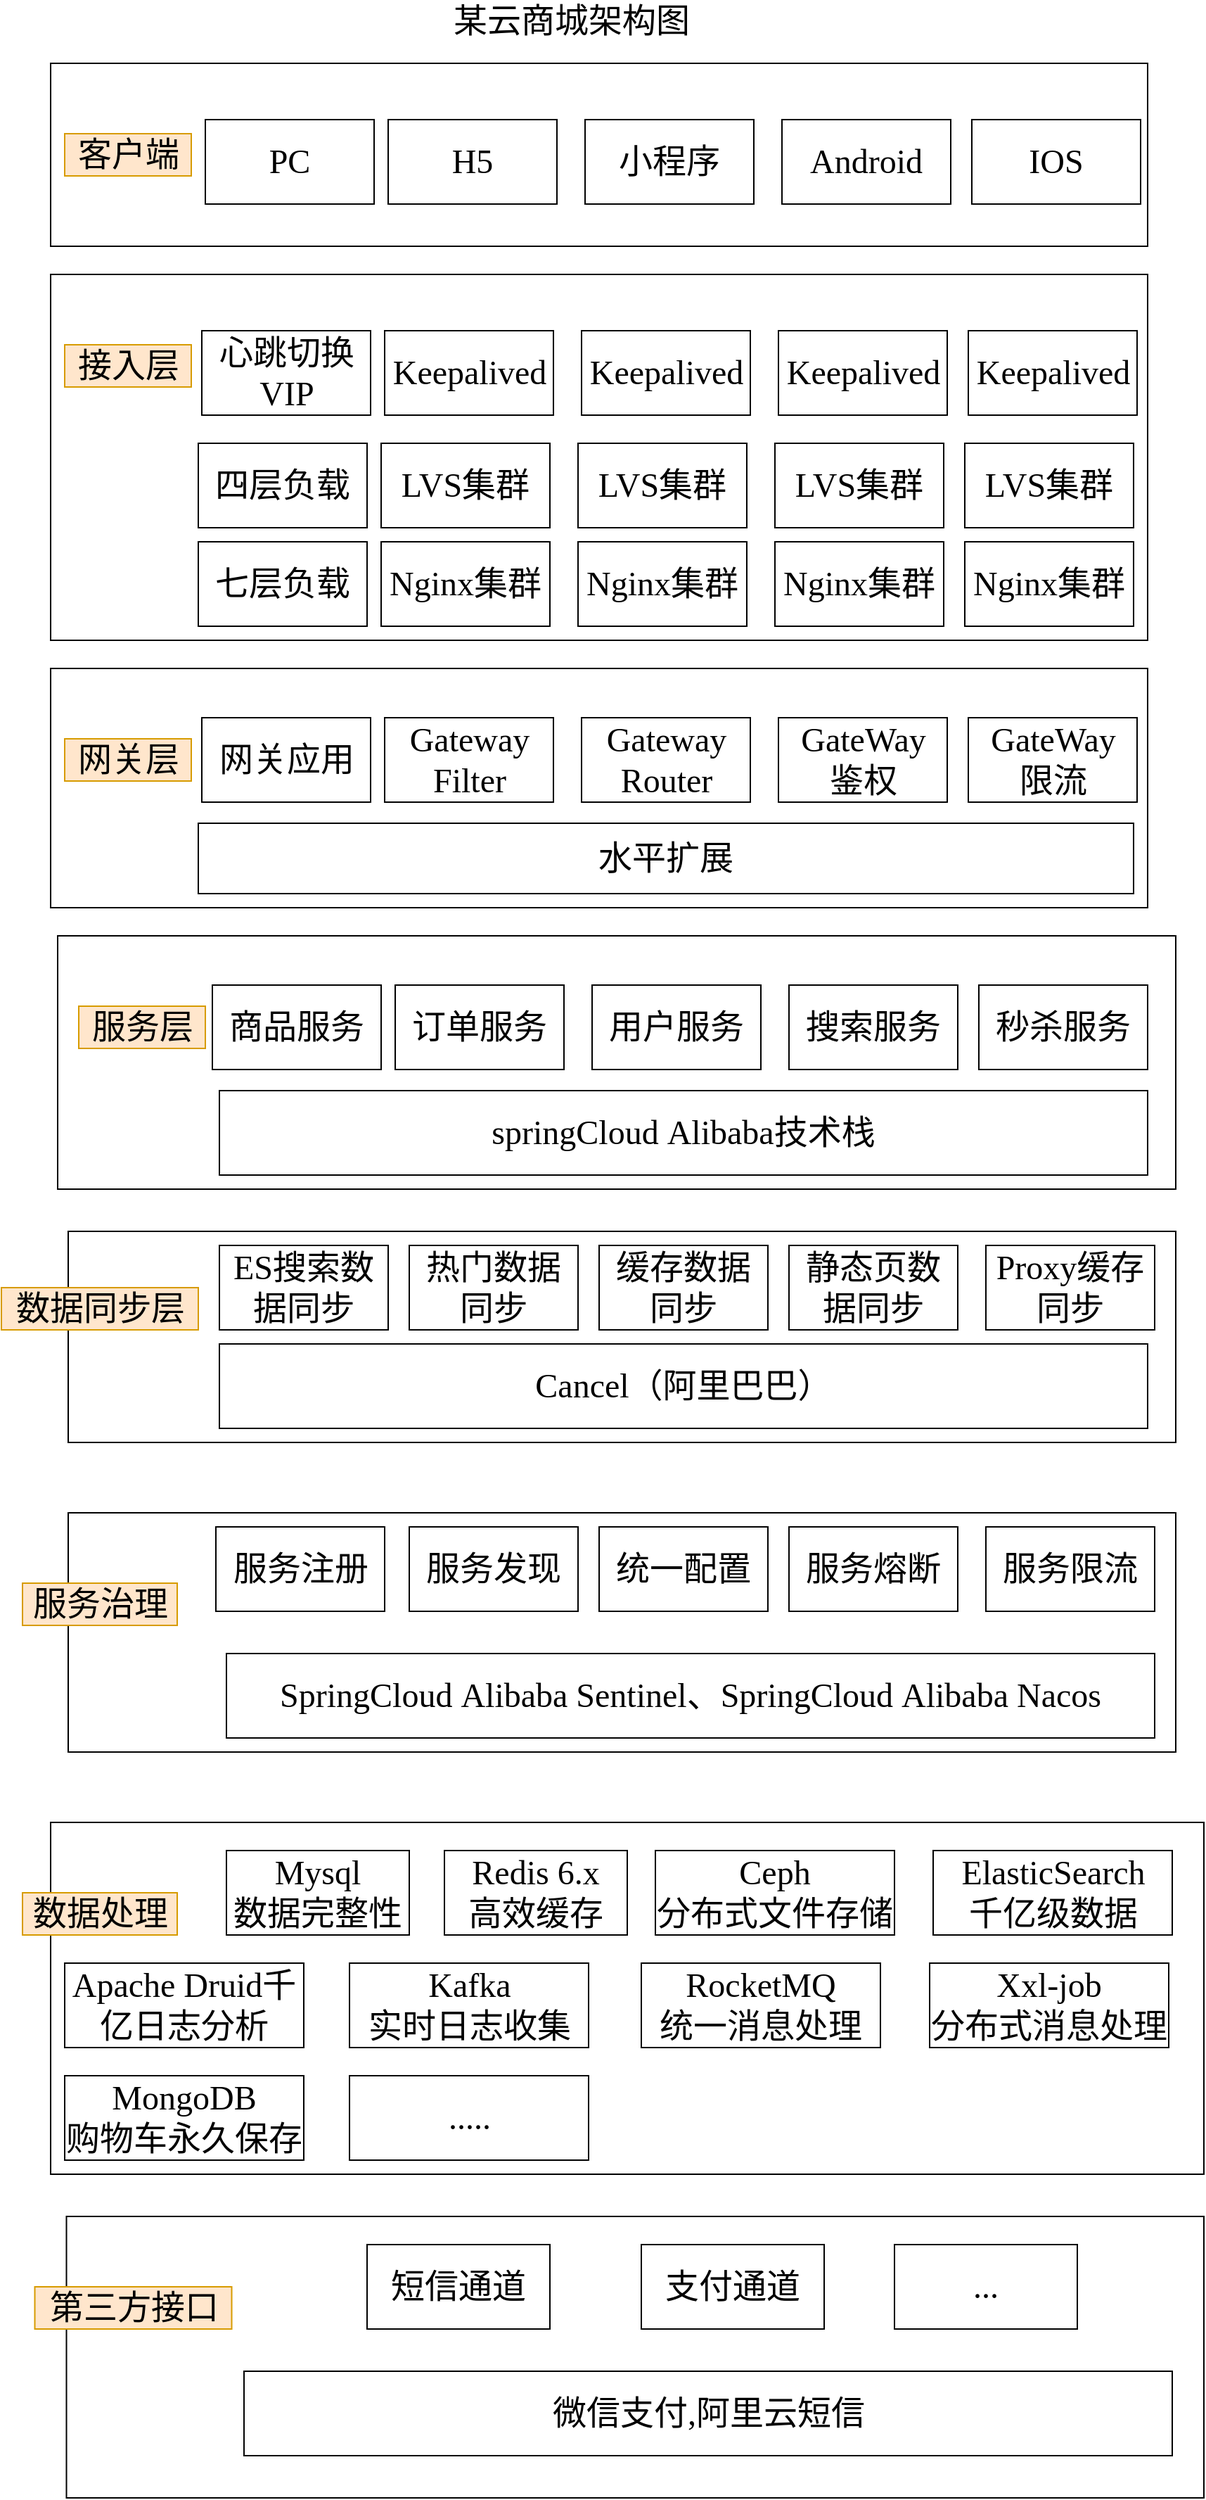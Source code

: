 <mxfile version="17.4.5" type="github">
  <diagram id="wFE0QG_FPsp0jaGvCLVb" name="Page-1">
    <mxGraphModel dx="1038" dy="551" grid="1" gridSize="10" guides="1" tooltips="1" connect="1" arrows="1" fold="1" page="1" pageScale="1" pageWidth="850" pageHeight="1100" math="0" shadow="0">
      <root>
        <mxCell id="0" />
        <mxCell id="1" parent="0" />
        <mxCell id="k9zxwndr40Z3x8ybEwwm-1" value="" style="rounded=0;whiteSpace=wrap;html=1;" vertex="1" parent="1">
          <mxGeometry x="40" y="70" width="780" height="130" as="geometry" />
        </mxCell>
        <mxCell id="k9zxwndr40Z3x8ybEwwm-3" value="" style="rounded=0;whiteSpace=wrap;html=1;" vertex="1" parent="1">
          <mxGeometry x="40" y="220" width="780" height="260" as="geometry" />
        </mxCell>
        <mxCell id="k9zxwndr40Z3x8ybEwwm-4" value="" style="rounded=0;whiteSpace=wrap;html=1;" vertex="1" parent="1">
          <mxGeometry x="40" y="500" width="780" height="170" as="geometry" />
        </mxCell>
        <mxCell id="k9zxwndr40Z3x8ybEwwm-5" value="" style="rounded=0;whiteSpace=wrap;html=1;" vertex="1" parent="1">
          <mxGeometry x="45" y="690" width="795" height="180" as="geometry" />
        </mxCell>
        <mxCell id="k9zxwndr40Z3x8ybEwwm-6" value="" style="rounded=0;whiteSpace=wrap;html=1;" vertex="1" parent="1">
          <mxGeometry x="52.5" y="900" width="787.5" height="150" as="geometry" />
        </mxCell>
        <mxCell id="k9zxwndr40Z3x8ybEwwm-7" value="&lt;font style=&quot;font-size: 24px&quot; face=&quot;Georgia&quot;&gt;某云商城架构图&lt;/font&gt;" style="text;html=1;resizable=0;autosize=1;align=center;verticalAlign=middle;points=[];fillColor=none;strokeColor=none;rounded=0;" vertex="1" parent="1">
          <mxGeometry x="320" y="30" width="180" height="20" as="geometry" />
        </mxCell>
        <mxCell id="k9zxwndr40Z3x8ybEwwm-8" value="客户端" style="text;html=1;resizable=0;autosize=1;align=center;verticalAlign=middle;points=[];fillColor=#ffe6cc;strokeColor=#d79b00;rounded=0;fontFamily=Georgia;fontSize=24;" vertex="1" parent="1">
          <mxGeometry x="50" y="120" width="90" height="30" as="geometry" />
        </mxCell>
        <mxCell id="k9zxwndr40Z3x8ybEwwm-9" value="接入层" style="text;html=1;resizable=0;autosize=1;align=center;verticalAlign=middle;points=[];fillColor=#ffe6cc;strokeColor=#d79b00;rounded=0;fontFamily=Georgia;fontSize=24;" vertex="1" parent="1">
          <mxGeometry x="50" y="270" width="90" height="30" as="geometry" />
        </mxCell>
        <mxCell id="k9zxwndr40Z3x8ybEwwm-10" value="网关层" style="text;html=1;resizable=0;autosize=1;align=center;verticalAlign=middle;points=[];fillColor=#ffe6cc;strokeColor=#d79b00;rounded=0;fontFamily=Georgia;fontSize=24;" vertex="1" parent="1">
          <mxGeometry x="50" y="550" width="90" height="30" as="geometry" />
        </mxCell>
        <mxCell id="k9zxwndr40Z3x8ybEwwm-11" value="服务层" style="text;html=1;resizable=0;autosize=1;align=center;verticalAlign=middle;points=[];fillColor=#ffe6cc;strokeColor=#d79b00;rounded=0;fontFamily=Georgia;fontSize=24;" vertex="1" parent="1">
          <mxGeometry x="60" y="740" width="90" height="30" as="geometry" />
        </mxCell>
        <mxCell id="k9zxwndr40Z3x8ybEwwm-12" value="数据同步层" style="text;html=1;resizable=0;autosize=1;align=center;verticalAlign=middle;points=[];fillColor=#ffe6cc;strokeColor=#d79b00;rounded=0;fontFamily=Georgia;fontSize=24;" vertex="1" parent="1">
          <mxGeometry x="5" y="940" width="140" height="30" as="geometry" />
        </mxCell>
        <mxCell id="k9zxwndr40Z3x8ybEwwm-13" value="" style="rounded=0;whiteSpace=wrap;html=1;" vertex="1" parent="1">
          <mxGeometry x="52.5" y="1100" width="787.5" height="170" as="geometry" />
        </mxCell>
        <mxCell id="k9zxwndr40Z3x8ybEwwm-14" value="" style="rounded=0;whiteSpace=wrap;html=1;" vertex="1" parent="1">
          <mxGeometry x="40" y="1320" width="820" height="250" as="geometry" />
        </mxCell>
        <mxCell id="k9zxwndr40Z3x8ybEwwm-15" value="服务治理" style="text;html=1;resizable=0;autosize=1;align=center;verticalAlign=middle;points=[];fillColor=#ffe6cc;strokeColor=#d79b00;rounded=0;fontFamily=Georgia;fontSize=24;" vertex="1" parent="1">
          <mxGeometry x="20" y="1150" width="110" height="30" as="geometry" />
        </mxCell>
        <mxCell id="k9zxwndr40Z3x8ybEwwm-16" value="数据处理" style="text;html=1;resizable=0;autosize=1;align=center;verticalAlign=middle;points=[];fillColor=#ffe6cc;strokeColor=#d79b00;rounded=0;fontFamily=Georgia;fontSize=24;" vertex="1" parent="1">
          <mxGeometry x="20" y="1370" width="110" height="30" as="geometry" />
        </mxCell>
        <mxCell id="k9zxwndr40Z3x8ybEwwm-17" value="" style="rounded=0;whiteSpace=wrap;html=1;" vertex="1" parent="1">
          <mxGeometry x="51.25" y="1600" width="808.75" height="200" as="geometry" />
        </mxCell>
        <mxCell id="k9zxwndr40Z3x8ybEwwm-18" value="第三方接口" style="text;html=1;resizable=0;autosize=1;align=center;verticalAlign=middle;points=[];fillColor=#ffe6cc;strokeColor=#d79b00;rounded=0;fontFamily=Georgia;fontSize=24;" vertex="1" parent="1">
          <mxGeometry x="28.75" y="1650" width="140" height="30" as="geometry" />
        </mxCell>
        <mxCell id="k9zxwndr40Z3x8ybEwwm-20" value="" style="rounded=0;whiteSpace=wrap;html=1;fontFamily=Georgia;fontSize=24;" vertex="1" parent="1">
          <mxGeometry x="150" y="110" width="120" height="60" as="geometry" />
        </mxCell>
        <mxCell id="k9zxwndr40Z3x8ybEwwm-21" value="" style="rounded=0;whiteSpace=wrap;html=1;fontFamily=Georgia;fontSize=24;" vertex="1" parent="1">
          <mxGeometry x="280" y="110" width="120" height="60" as="geometry" />
        </mxCell>
        <mxCell id="k9zxwndr40Z3x8ybEwwm-22" value="小程序" style="rounded=0;whiteSpace=wrap;html=1;fontFamily=Georgia;fontSize=24;" vertex="1" parent="1">
          <mxGeometry x="420" y="110" width="120" height="60" as="geometry" />
        </mxCell>
        <mxCell id="k9zxwndr40Z3x8ybEwwm-23" value="Android" style="rounded=0;whiteSpace=wrap;html=1;fontFamily=Georgia;fontSize=24;" vertex="1" parent="1">
          <mxGeometry x="560" y="110" width="120" height="60" as="geometry" />
        </mxCell>
        <mxCell id="k9zxwndr40Z3x8ybEwwm-24" value="IOS" style="rounded=0;whiteSpace=wrap;html=1;fontFamily=Georgia;fontSize=24;" vertex="1" parent="1">
          <mxGeometry x="695" y="110" width="120" height="60" as="geometry" />
        </mxCell>
        <mxCell id="k9zxwndr40Z3x8ybEwwm-25" value="" style="rounded=0;whiteSpace=wrap;html=1;fontFamily=Georgia;fontSize=24;" vertex="1" parent="1">
          <mxGeometry x="150" y="110" width="120" height="60" as="geometry" />
        </mxCell>
        <mxCell id="k9zxwndr40Z3x8ybEwwm-26" value="" style="rounded=0;whiteSpace=wrap;html=1;fontFamily=Georgia;fontSize=24;" vertex="1" parent="1">
          <mxGeometry x="280" y="110" width="120" height="60" as="geometry" />
        </mxCell>
        <mxCell id="k9zxwndr40Z3x8ybEwwm-27" value="PC" style="rounded=0;whiteSpace=wrap;html=1;fontFamily=Georgia;fontSize=24;" vertex="1" parent="1">
          <mxGeometry x="150" y="110" width="120" height="60" as="geometry" />
        </mxCell>
        <mxCell id="k9zxwndr40Z3x8ybEwwm-28" value="H5" style="rounded=0;whiteSpace=wrap;html=1;fontFamily=Georgia;fontSize=24;" vertex="1" parent="1">
          <mxGeometry x="280" y="110" width="120" height="60" as="geometry" />
        </mxCell>
        <mxCell id="k9zxwndr40Z3x8ybEwwm-29" value="&lt;span&gt;Keepalived&lt;/span&gt;" style="rounded=0;whiteSpace=wrap;html=1;fontFamily=Georgia;fontSize=24;" vertex="1" parent="1">
          <mxGeometry x="417.5" y="260" width="120" height="60" as="geometry" />
        </mxCell>
        <mxCell id="k9zxwndr40Z3x8ybEwwm-30" value="&lt;span&gt;Keepalived&lt;/span&gt;" style="rounded=0;whiteSpace=wrap;html=1;fontFamily=Georgia;fontSize=24;" vertex="1" parent="1">
          <mxGeometry x="557.5" y="260" width="120" height="60" as="geometry" />
        </mxCell>
        <mxCell id="k9zxwndr40Z3x8ybEwwm-31" value="&lt;span&gt;Keepalived&lt;/span&gt;" style="rounded=0;whiteSpace=wrap;html=1;fontFamily=Georgia;fontSize=24;" vertex="1" parent="1">
          <mxGeometry x="692.5" y="260" width="120" height="60" as="geometry" />
        </mxCell>
        <mxCell id="k9zxwndr40Z3x8ybEwwm-32" value="心跳切换VIP" style="rounded=0;whiteSpace=wrap;html=1;fontFamily=Georgia;fontSize=24;" vertex="1" parent="1">
          <mxGeometry x="147.5" y="260" width="120" height="60" as="geometry" />
        </mxCell>
        <mxCell id="k9zxwndr40Z3x8ybEwwm-33" value="Keepalived" style="rounded=0;whiteSpace=wrap;html=1;fontFamily=Georgia;fontSize=24;" vertex="1" parent="1">
          <mxGeometry x="277.5" y="260" width="120" height="60" as="geometry" />
        </mxCell>
        <mxCell id="k9zxwndr40Z3x8ybEwwm-34" value="&lt;span&gt;Gateway&lt;/span&gt;&lt;br&gt;Router" style="rounded=0;whiteSpace=wrap;html=1;fontFamily=Georgia;fontSize=24;" vertex="1" parent="1">
          <mxGeometry x="417.5" y="535" width="120" height="60" as="geometry" />
        </mxCell>
        <mxCell id="k9zxwndr40Z3x8ybEwwm-35" value="GateWay&lt;br&gt;鉴权" style="rounded=0;whiteSpace=wrap;html=1;fontFamily=Georgia;fontSize=24;" vertex="1" parent="1">
          <mxGeometry x="557.5" y="535" width="120" height="60" as="geometry" />
        </mxCell>
        <mxCell id="k9zxwndr40Z3x8ybEwwm-36" value="&lt;span&gt;GateWay&lt;/span&gt;&lt;br&gt;限流" style="rounded=0;whiteSpace=wrap;html=1;fontFamily=Georgia;fontSize=24;" vertex="1" parent="1">
          <mxGeometry x="692.5" y="535" width="120" height="60" as="geometry" />
        </mxCell>
        <mxCell id="k9zxwndr40Z3x8ybEwwm-37" value="网关应用" style="rounded=0;whiteSpace=wrap;html=1;fontFamily=Georgia;fontSize=24;" vertex="1" parent="1">
          <mxGeometry x="147.5" y="535" width="120" height="60" as="geometry" />
        </mxCell>
        <mxCell id="k9zxwndr40Z3x8ybEwwm-38" value="Gateway&lt;br&gt;Filter" style="rounded=0;whiteSpace=wrap;html=1;fontFamily=Georgia;fontSize=24;" vertex="1" parent="1">
          <mxGeometry x="277.5" y="535" width="120" height="60" as="geometry" />
        </mxCell>
        <mxCell id="k9zxwndr40Z3x8ybEwwm-39" value="用户服务" style="rounded=0;whiteSpace=wrap;html=1;fontFamily=Georgia;fontSize=24;" vertex="1" parent="1">
          <mxGeometry x="425" y="725" width="120" height="60" as="geometry" />
        </mxCell>
        <mxCell id="k9zxwndr40Z3x8ybEwwm-40" value="搜索服务" style="rounded=0;whiteSpace=wrap;html=1;fontFamily=Georgia;fontSize=24;" vertex="1" parent="1">
          <mxGeometry x="565" y="725" width="120" height="60" as="geometry" />
        </mxCell>
        <mxCell id="k9zxwndr40Z3x8ybEwwm-41" value="秒杀服务" style="rounded=0;whiteSpace=wrap;html=1;fontFamily=Georgia;fontSize=24;" vertex="1" parent="1">
          <mxGeometry x="700" y="725" width="120" height="60" as="geometry" />
        </mxCell>
        <mxCell id="k9zxwndr40Z3x8ybEwwm-44" value="springCloud&amp;nbsp;Alibaba技术栈" style="rounded=0;whiteSpace=wrap;html=1;fontFamily=Georgia;fontSize=24;" vertex="1" parent="1">
          <mxGeometry x="160" y="800" width="660" height="60" as="geometry" />
        </mxCell>
        <mxCell id="k9zxwndr40Z3x8ybEwwm-45" value="订单服务" style="rounded=0;whiteSpace=wrap;html=1;fontFamily=Georgia;fontSize=24;" vertex="1" parent="1">
          <mxGeometry x="285" y="725" width="120" height="60" as="geometry" />
        </mxCell>
        <mxCell id="k9zxwndr40Z3x8ybEwwm-46" value="&lt;span&gt;LVS集群&lt;/span&gt;" style="rounded=0;whiteSpace=wrap;html=1;fontFamily=Georgia;fontSize=24;" vertex="1" parent="1">
          <mxGeometry x="415" y="340" width="120" height="60" as="geometry" />
        </mxCell>
        <mxCell id="k9zxwndr40Z3x8ybEwwm-47" value="&lt;span&gt;LVS集群&lt;/span&gt;" style="rounded=0;whiteSpace=wrap;html=1;fontFamily=Georgia;fontSize=24;" vertex="1" parent="1">
          <mxGeometry x="555" y="340" width="120" height="60" as="geometry" />
        </mxCell>
        <mxCell id="k9zxwndr40Z3x8ybEwwm-48" value="&lt;span&gt;LVS集群&lt;/span&gt;" style="rounded=0;whiteSpace=wrap;html=1;fontFamily=Georgia;fontSize=24;" vertex="1" parent="1">
          <mxGeometry x="690" y="340" width="120" height="60" as="geometry" />
        </mxCell>
        <mxCell id="k9zxwndr40Z3x8ybEwwm-49" value="四层负载" style="rounded=0;whiteSpace=wrap;html=1;fontFamily=Georgia;fontSize=24;" vertex="1" parent="1">
          <mxGeometry x="145" y="340" width="120" height="60" as="geometry" />
        </mxCell>
        <mxCell id="k9zxwndr40Z3x8ybEwwm-50" value="" style="rounded=0;whiteSpace=wrap;html=1;fontFamily=Georgia;fontSize=24;" vertex="1" parent="1">
          <mxGeometry x="275" y="340" width="120" height="60" as="geometry" />
        </mxCell>
        <mxCell id="k9zxwndr40Z3x8ybEwwm-51" value="四层负载" style="rounded=0;whiteSpace=wrap;html=1;fontFamily=Georgia;fontSize=24;" vertex="1" parent="1">
          <mxGeometry x="145" y="340" width="120" height="60" as="geometry" />
        </mxCell>
        <mxCell id="k9zxwndr40Z3x8ybEwwm-52" value="LVS集群" style="rounded=0;whiteSpace=wrap;html=1;fontFamily=Georgia;fontSize=24;" vertex="1" parent="1">
          <mxGeometry x="275" y="340" width="120" height="60" as="geometry" />
        </mxCell>
        <mxCell id="k9zxwndr40Z3x8ybEwwm-53" value="&lt;span&gt;Nginx集群&lt;/span&gt;" style="rounded=0;whiteSpace=wrap;html=1;fontFamily=Georgia;fontSize=24;" vertex="1" parent="1">
          <mxGeometry x="415" y="410" width="120" height="60" as="geometry" />
        </mxCell>
        <mxCell id="k9zxwndr40Z3x8ybEwwm-54" value="&lt;span&gt;Nginx集群&lt;/span&gt;" style="rounded=0;whiteSpace=wrap;html=1;fontFamily=Georgia;fontSize=24;" vertex="1" parent="1">
          <mxGeometry x="555" y="410" width="120" height="60" as="geometry" />
        </mxCell>
        <mxCell id="k9zxwndr40Z3x8ybEwwm-55" value="&lt;span&gt;Nginx集群&lt;/span&gt;" style="rounded=0;whiteSpace=wrap;html=1;fontFamily=Georgia;fontSize=24;" vertex="1" parent="1">
          <mxGeometry x="690" y="410" width="120" height="60" as="geometry" />
        </mxCell>
        <mxCell id="k9zxwndr40Z3x8ybEwwm-56" value="七层负载" style="rounded=0;whiteSpace=wrap;html=1;fontFamily=Georgia;fontSize=24;" vertex="1" parent="1">
          <mxGeometry x="145" y="410" width="120" height="60" as="geometry" />
        </mxCell>
        <mxCell id="k9zxwndr40Z3x8ybEwwm-57" value="Nginx集群" style="rounded=0;whiteSpace=wrap;html=1;fontFamily=Georgia;fontSize=24;" vertex="1" parent="1">
          <mxGeometry x="275" y="410" width="120" height="60" as="geometry" />
        </mxCell>
        <mxCell id="k9zxwndr40Z3x8ybEwwm-58" value="水平扩展" style="rounded=0;whiteSpace=wrap;html=1;fontFamily=Georgia;fontSize=24;" vertex="1" parent="1">
          <mxGeometry x="145" y="610" width="665" height="50" as="geometry" />
        </mxCell>
        <mxCell id="k9zxwndr40Z3x8ybEwwm-59" value="商品服务" style="rounded=0;whiteSpace=wrap;html=1;fontFamily=Georgia;fontSize=24;" vertex="1" parent="1">
          <mxGeometry x="155" y="725" width="120" height="60" as="geometry" />
        </mxCell>
        <mxCell id="k9zxwndr40Z3x8ybEwwm-60" value="ES搜索数据同步" style="rounded=0;whiteSpace=wrap;html=1;fontFamily=Georgia;fontSize=24;" vertex="1" parent="1">
          <mxGeometry x="160" y="910" width="120" height="60" as="geometry" />
        </mxCell>
        <mxCell id="k9zxwndr40Z3x8ybEwwm-61" value="热门数据同步" style="rounded=0;whiteSpace=wrap;html=1;fontFamily=Georgia;fontSize=24;" vertex="1" parent="1">
          <mxGeometry x="295" y="910" width="120" height="60" as="geometry" />
        </mxCell>
        <mxCell id="k9zxwndr40Z3x8ybEwwm-62" value="缓存数据同步" style="rounded=0;whiteSpace=wrap;html=1;fontFamily=Georgia;fontSize=24;" vertex="1" parent="1">
          <mxGeometry x="430" y="910" width="120" height="60" as="geometry" />
        </mxCell>
        <mxCell id="k9zxwndr40Z3x8ybEwwm-63" value="静态页数据同步" style="rounded=0;whiteSpace=wrap;html=1;fontFamily=Georgia;fontSize=24;" vertex="1" parent="1">
          <mxGeometry x="565" y="910" width="120" height="60" as="geometry" />
        </mxCell>
        <mxCell id="k9zxwndr40Z3x8ybEwwm-64" value="Proxy缓存同步" style="rounded=0;whiteSpace=wrap;html=1;fontFamily=Georgia;fontSize=24;" vertex="1" parent="1">
          <mxGeometry x="705" y="910" width="120" height="60" as="geometry" />
        </mxCell>
        <mxCell id="k9zxwndr40Z3x8ybEwwm-65" value="Cancel（阿里巴巴）" style="rounded=0;whiteSpace=wrap;html=1;fontFamily=Georgia;fontSize=24;" vertex="1" parent="1">
          <mxGeometry x="160" y="980" width="660" height="60" as="geometry" />
        </mxCell>
        <mxCell id="k9zxwndr40Z3x8ybEwwm-66" value="服务注册" style="rounded=0;whiteSpace=wrap;html=1;fontFamily=Georgia;fontSize=24;" vertex="1" parent="1">
          <mxGeometry x="157.5" y="1110" width="120" height="60" as="geometry" />
        </mxCell>
        <mxCell id="k9zxwndr40Z3x8ybEwwm-67" value="服务发现" style="rounded=0;whiteSpace=wrap;html=1;fontFamily=Georgia;fontSize=24;" vertex="1" parent="1">
          <mxGeometry x="295" y="1110" width="120" height="60" as="geometry" />
        </mxCell>
        <mxCell id="k9zxwndr40Z3x8ybEwwm-68" value="统一配置" style="rounded=0;whiteSpace=wrap;html=1;fontFamily=Georgia;fontSize=24;" vertex="1" parent="1">
          <mxGeometry x="430" y="1110" width="120" height="60" as="geometry" />
        </mxCell>
        <mxCell id="k9zxwndr40Z3x8ybEwwm-69" value="服务熔断" style="rounded=0;whiteSpace=wrap;html=1;fontFamily=Georgia;fontSize=24;" vertex="1" parent="1">
          <mxGeometry x="565" y="1110" width="120" height="60" as="geometry" />
        </mxCell>
        <mxCell id="k9zxwndr40Z3x8ybEwwm-70" value="服务限流" style="rounded=0;whiteSpace=wrap;html=1;fontFamily=Georgia;fontSize=24;" vertex="1" parent="1">
          <mxGeometry x="705" y="1110" width="120" height="60" as="geometry" />
        </mxCell>
        <mxCell id="k9zxwndr40Z3x8ybEwwm-71" value="SpringCloud&amp;nbsp;Alibaba&amp;nbsp;Sentinel、SpringCloud&amp;nbsp;Alibaba&amp;nbsp;Nacos" style="rounded=0;whiteSpace=wrap;html=1;fontFamily=Georgia;fontSize=24;" vertex="1" parent="1">
          <mxGeometry x="165" y="1200" width="660" height="60" as="geometry" />
        </mxCell>
        <mxCell id="k9zxwndr40Z3x8ybEwwm-72" value="Mysql&lt;br&gt;数据完整性" style="rounded=0;whiteSpace=wrap;html=1;fontFamily=Georgia;fontSize=24;" vertex="1" parent="1">
          <mxGeometry x="165" y="1340" width="130" height="60" as="geometry" />
        </mxCell>
        <mxCell id="k9zxwndr40Z3x8ybEwwm-73" value="Redis 6.x&lt;br&gt;高效缓存" style="rounded=0;whiteSpace=wrap;html=1;fontFamily=Georgia;fontSize=24;" vertex="1" parent="1">
          <mxGeometry x="320" y="1340" width="130" height="60" as="geometry" />
        </mxCell>
        <mxCell id="k9zxwndr40Z3x8ybEwwm-74" value="ElasticSearch&lt;br&gt;千亿级数据" style="rounded=0;whiteSpace=wrap;html=1;fontFamily=Georgia;fontSize=24;" vertex="1" parent="1">
          <mxGeometry x="667.5" y="1340" width="170" height="60" as="geometry" />
        </mxCell>
        <mxCell id="k9zxwndr40Z3x8ybEwwm-75" value="Ceph&lt;br&gt;分布式文件存储" style="rounded=0;whiteSpace=wrap;html=1;fontFamily=Georgia;fontSize=24;" vertex="1" parent="1">
          <mxGeometry x="470" y="1340" width="170" height="60" as="geometry" />
        </mxCell>
        <mxCell id="k9zxwndr40Z3x8ybEwwm-76" value="Apache&amp;nbsp;Druid千亿日志分析" style="rounded=0;whiteSpace=wrap;html=1;fontFamily=Georgia;fontSize=24;" vertex="1" parent="1">
          <mxGeometry x="50" y="1420" width="170" height="60" as="geometry" />
        </mxCell>
        <mxCell id="k9zxwndr40Z3x8ybEwwm-77" value="Kafka&lt;br&gt;实时日志收集" style="rounded=0;whiteSpace=wrap;html=1;fontFamily=Georgia;fontSize=24;" vertex="1" parent="1">
          <mxGeometry x="252.5" y="1420" width="170" height="60" as="geometry" />
        </mxCell>
        <mxCell id="k9zxwndr40Z3x8ybEwwm-78" value="RocketMQ&lt;br&gt;统一消息处理" style="rounded=0;whiteSpace=wrap;html=1;fontFamily=Georgia;fontSize=24;" vertex="1" parent="1">
          <mxGeometry x="460" y="1420" width="170" height="60" as="geometry" />
        </mxCell>
        <mxCell id="k9zxwndr40Z3x8ybEwwm-79" value="Xxl-job&lt;br&gt;分布式消息处理" style="rounded=0;whiteSpace=wrap;html=1;fontFamily=Georgia;fontSize=24;" vertex="1" parent="1">
          <mxGeometry x="665" y="1420" width="170" height="60" as="geometry" />
        </mxCell>
        <mxCell id="k9zxwndr40Z3x8ybEwwm-80" value="MongoDB&lt;br&gt;购物车永久保存" style="rounded=0;whiteSpace=wrap;html=1;fontFamily=Georgia;fontSize=24;" vertex="1" parent="1">
          <mxGeometry x="50" y="1500" width="170" height="60" as="geometry" />
        </mxCell>
        <mxCell id="k9zxwndr40Z3x8ybEwwm-81" value="....." style="rounded=0;whiteSpace=wrap;html=1;fontFamily=Georgia;fontSize=24;" vertex="1" parent="1">
          <mxGeometry x="252.5" y="1500" width="170" height="60" as="geometry" />
        </mxCell>
        <mxCell id="k9zxwndr40Z3x8ybEwwm-82" value="短信通道" style="rounded=0;whiteSpace=wrap;html=1;fontFamily=Georgia;fontSize=24;" vertex="1" parent="1">
          <mxGeometry x="265" y="1620" width="130" height="60" as="geometry" />
        </mxCell>
        <mxCell id="k9zxwndr40Z3x8ybEwwm-83" value="支付通道" style="rounded=0;whiteSpace=wrap;html=1;fontFamily=Georgia;fontSize=24;" vertex="1" parent="1">
          <mxGeometry x="460" y="1620" width="130" height="60" as="geometry" />
        </mxCell>
        <mxCell id="k9zxwndr40Z3x8ybEwwm-84" value="..." style="rounded=0;whiteSpace=wrap;html=1;fontFamily=Georgia;fontSize=24;" vertex="1" parent="1">
          <mxGeometry x="640" y="1620" width="130" height="60" as="geometry" />
        </mxCell>
        <mxCell id="k9zxwndr40Z3x8ybEwwm-85" value="微信支付,阿里云短信" style="rounded=0;whiteSpace=wrap;html=1;fontFamily=Georgia;fontSize=24;" vertex="1" parent="1">
          <mxGeometry x="177.5" y="1710" width="660" height="60" as="geometry" />
        </mxCell>
      </root>
    </mxGraphModel>
  </diagram>
</mxfile>
